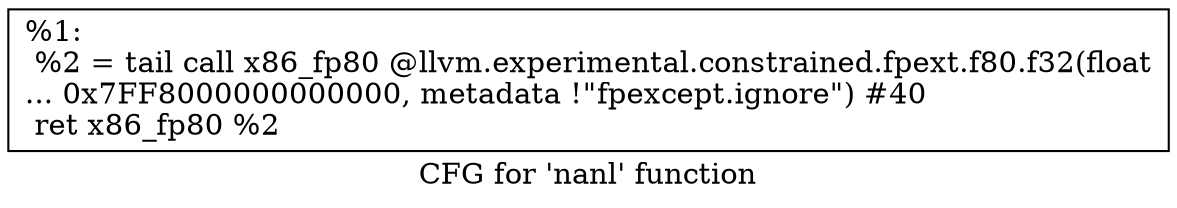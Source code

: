 digraph "CFG for 'nanl' function" {
	label="CFG for 'nanl' function";

	Node0x1abb580 [shape=record,label="{%1:\l  %2 = tail call x86_fp80 @llvm.experimental.constrained.fpext.f80.f32(float\l... 0x7FF8000000000000, metadata !\"fpexcept.ignore\") #40\l  ret x86_fp80 %2\l}"];
}
